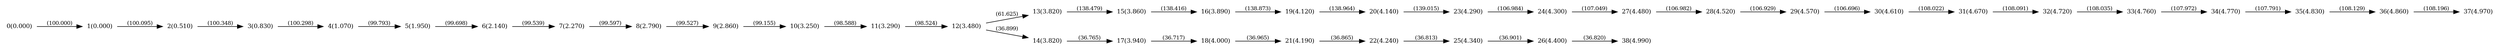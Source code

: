 digraph "graph" {

rankdir="LR";
node [shape=plaintext, fontsize=11];
edge [fontsize=10];

0 [label="0(0.000)"];
1 [label="1(0.000)"];
2 [label="2(0.510)"];
3 [label="3(0.830)"];
4 [label="4(1.070)"];
5 [label="5(1.950)"];
6 [label="6(2.140)"];
7 [label="7(2.270)"];
8 [label="8(2.790)"];
9 [label="9(2.860)"];
10 [label="10(3.250)"];
11 [label="11(3.290)"];
12 [label="12(3.480)"];
13 [label="13(3.820)"];
14 [label="14(3.820)"];
15 [label="15(3.860)"];
16 [label="16(3.890)"];
17 [label="17(3.940)"];
18 [label="18(4.000)"];
19 [label="19(4.120)"];
20 [label="20(4.140)"];
21 [label="21(4.190)"];
22 [label="22(4.240)"];
23 [label="23(4.290)"];
24 [label="24(4.300)"];
25 [label="25(4.340)"];
26 [label="26(4.400)"];
27 [label="27(4.480)"];
28 [label="28(4.520)"];
29 [label="29(4.570)"];
30 [label="30(4.610)"];
31 [label="31(4.670)"];
32 [label="32(4.720)"];
33 [label="33(4.760)"];
34 [label="34(4.770)"];
35 [label="35(4.830)"];
36 [label="36(4.860)"];
37 [label="37(4.970)"];
38 [label="38(4.990)"];

0->1 [label="(100.000)"];
1->2 [label="(100.095)"];
2->3 [label="(100.348)"];
3->4 [label="(100.298)"];
4->5 [label="(99.793)"];
5->6 [label="(99.698)"];
6->7 [label="(99.539)"];
7->8 [label="(99.597)"];
8->9 [label="(99.527)"];
9->10 [label="(99.155)"];
10->11 [label="(98.588)"];
11->12 [label="(98.524)"];
12->13 [label="(61.625)"];
12->14 [label="(36.899)"];
13->15 [label="(138.479)"];
15->16 [label="(138.416)"];
14->17 [label="(36.765)"];
17->18 [label="(36.717)"];
16->19 [label="(138.873)"];
19->20 [label="(138.964)"];
18->21 [label="(36.965)"];
21->22 [label="(36.865)"];
20->23 [label="(139.015)"];
23->24 [label="(106.984)"];
22->25 [label="(36.813)"];
25->26 [label="(36.901)"];
24->27 [label="(107.049)"];
27->28 [label="(106.982)"];
28->29 [label="(106.929)"];
29->30 [label="(106.696)"];
30->31 [label="(108.022)"];
31->32 [label="(108.091)"];
32->33 [label="(108.035)"];
33->34 [label="(107.972)"];
34->35 [label="(107.791)"];
35->36 [label="(108.129)"];
36->37 [label="(108.196)"];
26->38 [label="(36.820)"];

}
